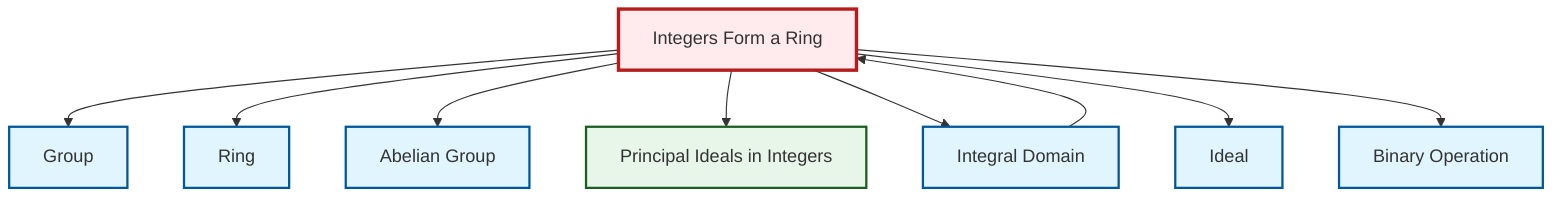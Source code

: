 graph TD
    classDef definition fill:#e1f5fe,stroke:#01579b,stroke-width:2px
    classDef theorem fill:#f3e5f5,stroke:#4a148c,stroke-width:2px
    classDef axiom fill:#fff3e0,stroke:#e65100,stroke-width:2px
    classDef example fill:#e8f5e9,stroke:#1b5e20,stroke-width:2px
    classDef current fill:#ffebee,stroke:#b71c1c,stroke-width:3px
    def-ideal["Ideal"]:::definition
    def-binary-operation["Binary Operation"]:::definition
    ex-principal-ideal["Principal Ideals in Integers"]:::example
    def-abelian-group["Abelian Group"]:::definition
    def-ring["Ring"]:::definition
    ex-integers-ring["Integers Form a Ring"]:::example
    def-group["Group"]:::definition
    def-integral-domain["Integral Domain"]:::definition
    ex-integers-ring --> def-group
    ex-integers-ring --> def-ring
    ex-integers-ring --> def-abelian-group
    ex-integers-ring --> ex-principal-ideal
    def-integral-domain --> ex-integers-ring
    ex-integers-ring --> def-integral-domain
    ex-integers-ring --> def-ideal
    ex-integers-ring --> def-binary-operation
    class ex-integers-ring current